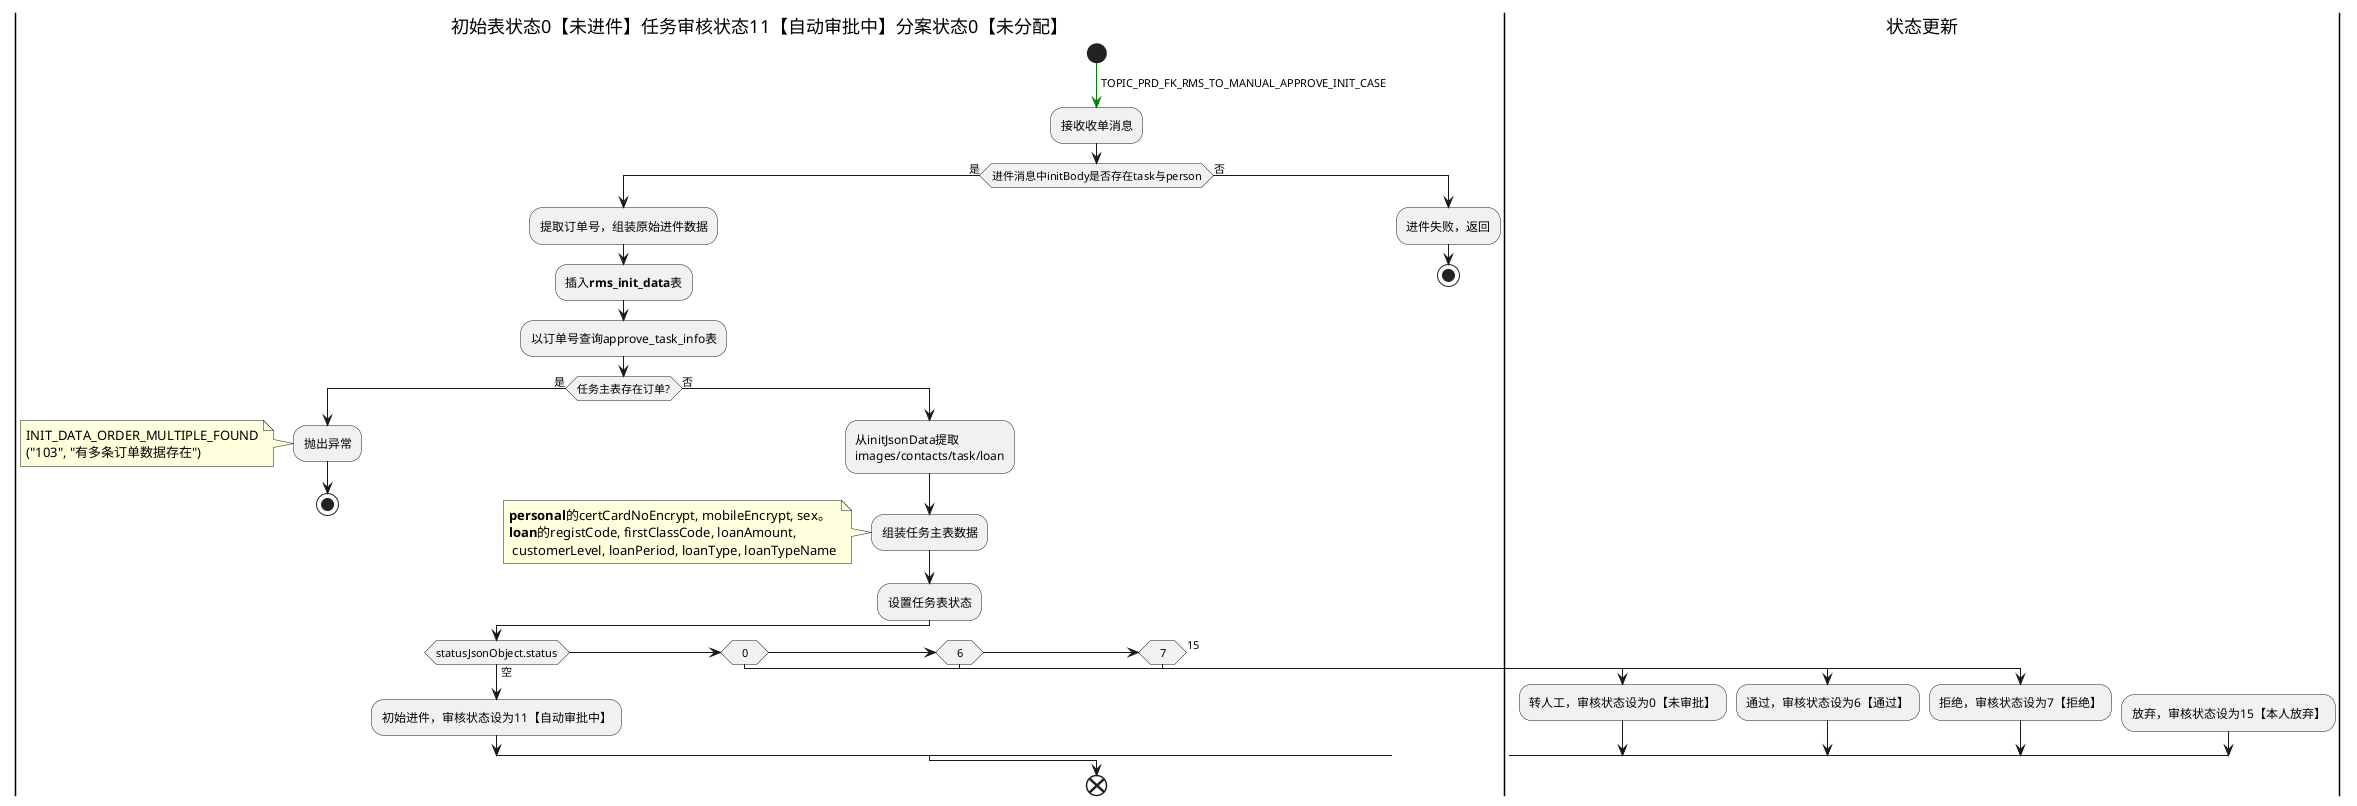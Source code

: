 @startuml

|初始表状态0【未进件】任务审核状态11【自动审批中】分案状态0【未分配】|
start
-[#green]->TOPIC_PRD_FK_RMS_TO_MANUAL_APPROVE_INIT_CASE;
:接收收单消息;
if (进件消息中initBody是否存在task与person) then (是)
	:提取订单号，组装原始进件数据;
	:插入<b>rms_init_data</b>表;
	:以订单号查询approve_task_info表;
	if (任务主表存在订单?) then (是)
		:抛出异常;
		note left:INIT_DATA_ORDER_MULTIPLE_FOUND\n("103", "有多条订单数据存在")
		stop
		else (否)
		:从initJsonData提取
		images/contacts/task/loan;
		:组装任务主表数据;
			note left
			<b>personal</b>的certCardNoEncrypt, mobileEncrypt, sex。
			<b>loan</b>的registCode, firstClassCode, loanAmount,
			 customerLevel, loanPeriod, loanType, loanTypeName
			end note
		:设置任务表状态;
		if (statusJsonObject.status) then (空)
			:初始进件，审核状态设为11【自动审批中】;
		|状态更新|
		elseif (0)
			:转人工，审核状态设为0【未审批】;
		elseif (6)
			:通过，审核状态设为6【通过】;
		elseif (7)
			:拒绝，审核状态设为7【拒绝】;
		else (15)
			:放弃，审核状态设为15【本人放弃】;
		endif
	endif
|初始表状态0【未进件】任务审核状态11【自动审批中】分案状态0【未分配】|
else (否)
			:进件失败，返回;
			stop
endif
end
@enduml